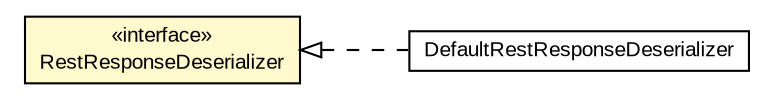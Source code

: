 #!/usr/local/bin/dot
#
# Class diagram 
# Generated by UMLGraph version R5_6-24-gf6e263 (http://www.umlgraph.org/)
#

digraph G {
	edge [fontname="arial",fontsize=10,labelfontname="arial",labelfontsize=10];
	node [fontname="arial",fontsize=10,shape=plaintext];
	nodesep=0.25;
	ranksep=0.5;
	rankdir=LR;
	// com.gwtplatform.dispatch.rest.client.RestResponseDeserializer
	c461087 [label=<<table title="com.gwtplatform.dispatch.rest.client.RestResponseDeserializer" border="0" cellborder="1" cellspacing="0" cellpadding="2" port="p" bgcolor="lemonChiffon" href="./RestResponseDeserializer.html">
		<tr><td><table border="0" cellspacing="0" cellpadding="1">
<tr><td align="center" balign="center"> &#171;interface&#187; </td></tr>
<tr><td align="center" balign="center"> RestResponseDeserializer </td></tr>
		</table></td></tr>
		</table>>, URL="./RestResponseDeserializer.html", fontname="arial", fontcolor="black", fontsize=10.0];
	// com.gwtplatform.dispatch.rest.client.DefaultRestResponseDeserializer
	c461099 [label=<<table title="com.gwtplatform.dispatch.rest.client.DefaultRestResponseDeserializer" border="0" cellborder="1" cellspacing="0" cellpadding="2" port="p" href="./DefaultRestResponseDeserializer.html">
		<tr><td><table border="0" cellspacing="0" cellpadding="1">
<tr><td align="center" balign="center"> DefaultRestResponseDeserializer </td></tr>
		</table></td></tr>
		</table>>, URL="./DefaultRestResponseDeserializer.html", fontname="arial", fontcolor="black", fontsize=10.0];
	//com.gwtplatform.dispatch.rest.client.DefaultRestResponseDeserializer implements com.gwtplatform.dispatch.rest.client.RestResponseDeserializer
	c461087:p -> c461099:p [dir=back,arrowtail=empty,style=dashed];
}

